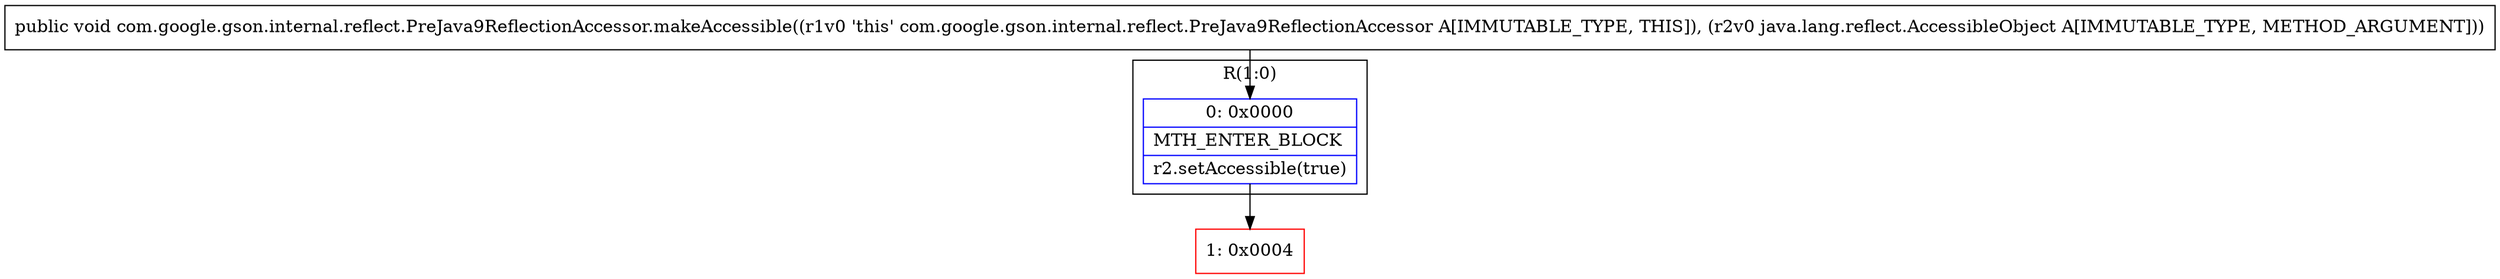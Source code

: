 digraph "CFG forcom.google.gson.internal.reflect.PreJava9ReflectionAccessor.makeAccessible(Ljava\/lang\/reflect\/AccessibleObject;)V" {
subgraph cluster_Region_1953281637 {
label = "R(1:0)";
node [shape=record,color=blue];
Node_0 [shape=record,label="{0\:\ 0x0000|MTH_ENTER_BLOCK\l|r2.setAccessible(true)\l}"];
}
Node_1 [shape=record,color=red,label="{1\:\ 0x0004}"];
MethodNode[shape=record,label="{public void com.google.gson.internal.reflect.PreJava9ReflectionAccessor.makeAccessible((r1v0 'this' com.google.gson.internal.reflect.PreJava9ReflectionAccessor A[IMMUTABLE_TYPE, THIS]), (r2v0 java.lang.reflect.AccessibleObject A[IMMUTABLE_TYPE, METHOD_ARGUMENT])) }"];
MethodNode -> Node_0;
Node_0 -> Node_1;
}

